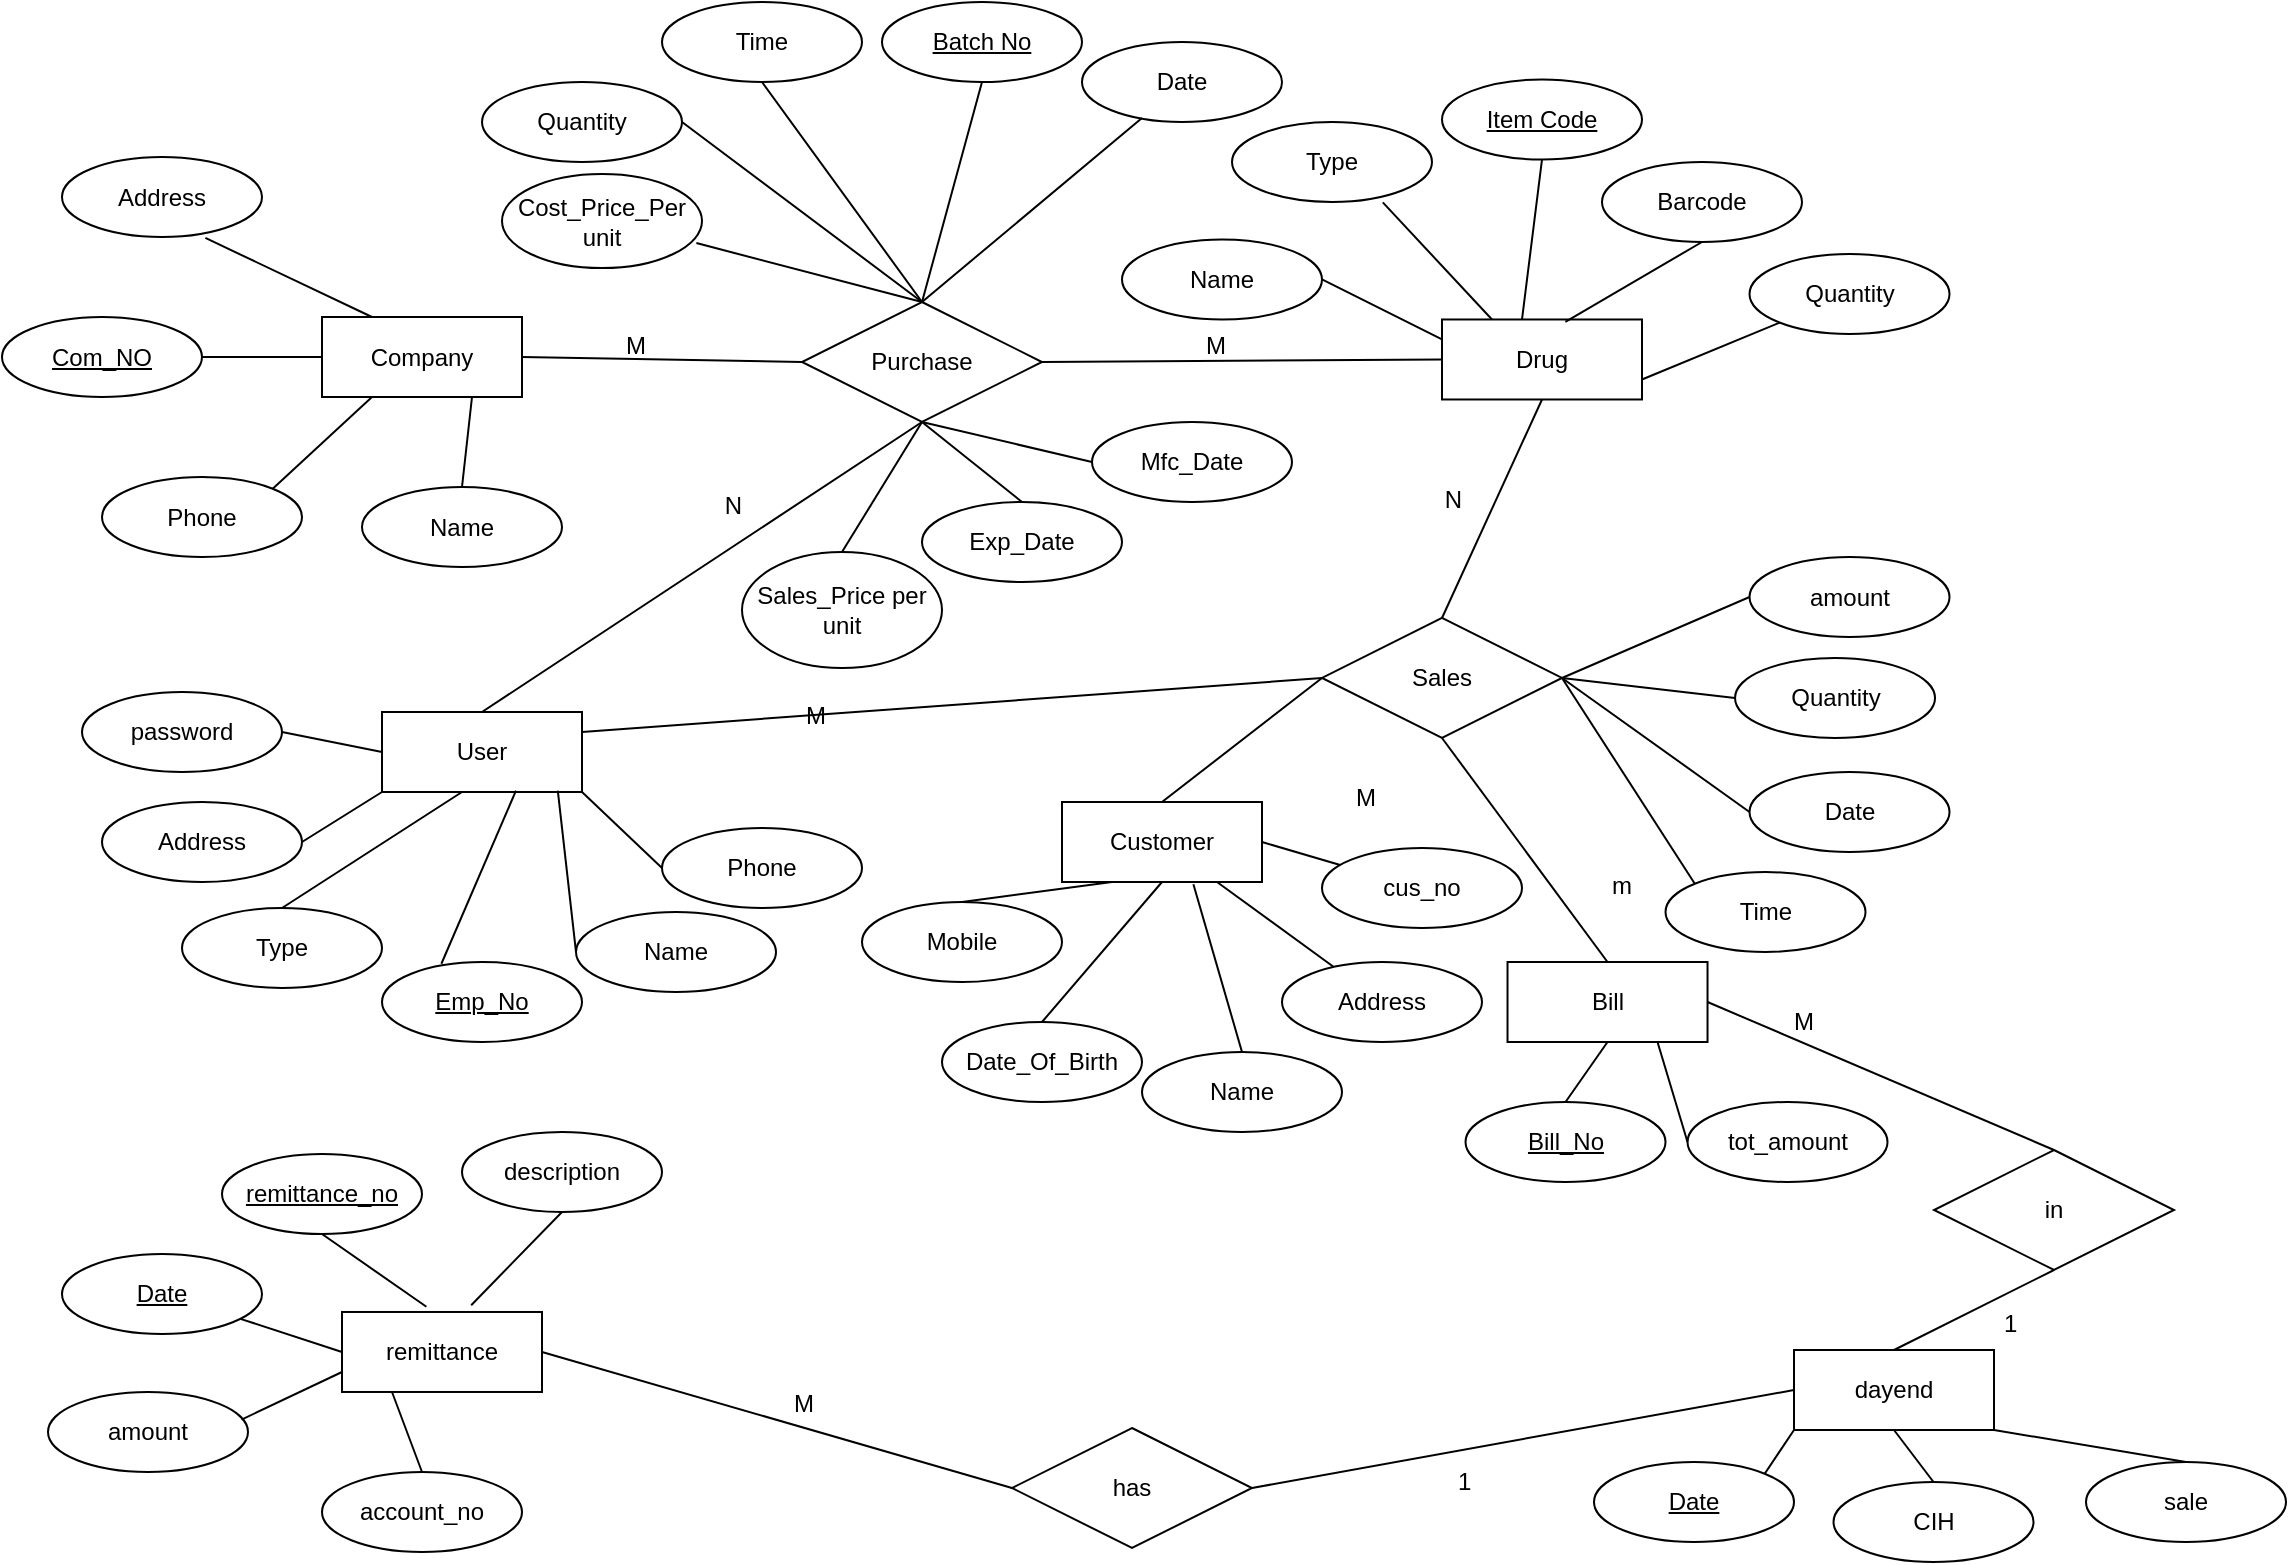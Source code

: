 <mxfile version="17.2.1" type="device"><diagram id="R2lEEEUBdFMjLlhIrx00" name="Page-1"><mxGraphModel dx="1490" dy="688" grid="1" gridSize="10" guides="1" tooltips="1" connect="1" arrows="1" fold="1" page="1" pageScale="1" pageWidth="1169" pageHeight="827" math="0" shadow="0" extFonts="Permanent Marker^https://fonts.googleapis.com/css?family=Permanent+Marker"><root><mxCell id="0"/><mxCell id="1" parent="0"/><mxCell id="lmXtZbd8jgHiGXqNMHW0-3" value="Company" style="whiteSpace=wrap;html=1;align=center;" parent="1" vertex="1"><mxGeometry x="174" y="174.5" width="100" height="40" as="geometry"/></mxCell><mxCell id="lmXtZbd8jgHiGXqNMHW0-4" value="Address" style="ellipse;whiteSpace=wrap;html=1;align=center;" parent="1" vertex="1"><mxGeometry x="44" y="94.5" width="100" height="40" as="geometry"/></mxCell><mxCell id="lmXtZbd8jgHiGXqNMHW0-5" value="Name" style="ellipse;whiteSpace=wrap;html=1;align=center;" parent="1" vertex="1"><mxGeometry x="194" y="259.5" width="100" height="40" as="geometry"/></mxCell><mxCell id="lmXtZbd8jgHiGXqNMHW0-6" value="&lt;u&gt;Com_NO&lt;/u&gt;" style="ellipse;whiteSpace=wrap;html=1;align=center;" parent="1" vertex="1"><mxGeometry x="14" y="174.5" width="100" height="40" as="geometry"/></mxCell><mxCell id="lmXtZbd8jgHiGXqNMHW0-7" value="Phone" style="ellipse;whiteSpace=wrap;html=1;align=center;" parent="1" vertex="1"><mxGeometry x="64" y="254.5" width="100" height="40" as="geometry"/></mxCell><mxCell id="lmXtZbd8jgHiGXqNMHW0-8" value="Purchase" style="shape=rhombus;perimeter=rhombusPerimeter;whiteSpace=wrap;html=1;align=center;" parent="1" vertex="1"><mxGeometry x="414" y="167" width="120" height="60" as="geometry"/></mxCell><mxCell id="lmXtZbd8jgHiGXqNMHW0-9" value="Time" style="ellipse;whiteSpace=wrap;html=1;align=center;" parent="1" vertex="1"><mxGeometry x="344" y="17" width="100" height="40" as="geometry"/></mxCell><mxCell id="lmXtZbd8jgHiGXqNMHW0-10" value="&lt;u&gt;Batch No&lt;/u&gt;" style="ellipse;whiteSpace=wrap;html=1;align=center;" parent="1" vertex="1"><mxGeometry x="454" y="17" width="100" height="40" as="geometry"/></mxCell><mxCell id="lmXtZbd8jgHiGXqNMHW0-11" value="Date" style="ellipse;whiteSpace=wrap;html=1;align=center;" parent="1" vertex="1"><mxGeometry x="554" y="37" width="100" height="40" as="geometry"/></mxCell><mxCell id="lmXtZbd8jgHiGXqNMHW0-12" value="Quantity" style="ellipse;whiteSpace=wrap;html=1;align=center;" parent="1" vertex="1"><mxGeometry x="254" y="57" width="100" height="40" as="geometry"/></mxCell><mxCell id="lmXtZbd8jgHiGXqNMHW0-13" value="" style="endArrow=none;html=1;rounded=0;entryX=0.5;entryY=1;entryDx=0;entryDy=0;exitX=0.5;exitY=0;exitDx=0;exitDy=0;" parent="1" source="lmXtZbd8jgHiGXqNMHW0-8" target="lmXtZbd8jgHiGXqNMHW0-9" edge="1"><mxGeometry width="50" height="50" relative="1" as="geometry"><mxPoint x="414" y="207" as="sourcePoint"/><mxPoint x="464" y="157" as="targetPoint"/></mxGeometry></mxCell><mxCell id="lmXtZbd8jgHiGXqNMHW0-14" value="" style="endArrow=none;html=1;rounded=0;entryX=0.5;entryY=1;entryDx=0;entryDy=0;exitX=0.5;exitY=0;exitDx=0;exitDy=0;" parent="1" source="lmXtZbd8jgHiGXqNMHW0-8" target="lmXtZbd8jgHiGXqNMHW0-10" edge="1"><mxGeometry width="50" height="50" relative="1" as="geometry"><mxPoint x="514" y="144.5" as="sourcePoint"/><mxPoint x="454" y="109.5" as="targetPoint"/></mxGeometry></mxCell><mxCell id="lmXtZbd8jgHiGXqNMHW0-15" value="" style="endArrow=none;html=1;rounded=0;entryX=0.3;entryY=0.95;entryDx=0;entryDy=0;exitX=0.5;exitY=0;exitDx=0;exitDy=0;entryPerimeter=0;" parent="1" source="lmXtZbd8jgHiGXqNMHW0-8" target="lmXtZbd8jgHiGXqNMHW0-11" edge="1"><mxGeometry width="50" height="50" relative="1" as="geometry"><mxPoint x="524" y="227" as="sourcePoint"/><mxPoint x="524" y="147" as="targetPoint"/></mxGeometry></mxCell><mxCell id="lmXtZbd8jgHiGXqNMHW0-17" value="" style="endArrow=none;html=1;rounded=0;entryX=0.5;entryY=0;entryDx=0;entryDy=0;exitX=1;exitY=0.5;exitDx=0;exitDy=0;" parent="1" source="lmXtZbd8jgHiGXqNMHW0-12" target="lmXtZbd8jgHiGXqNMHW0-8" edge="1"><mxGeometry width="50" height="50" relative="1" as="geometry"><mxPoint x="374" y="277" as="sourcePoint"/><mxPoint x="424" y="227" as="targetPoint"/></mxGeometry></mxCell><mxCell id="lmXtZbd8jgHiGXqNMHW0-19" value="" style="endArrow=none;html=1;rounded=0;entryX=0.5;entryY=0;entryDx=0;entryDy=0;exitX=0.75;exitY=1;exitDx=0;exitDy=0;" parent="1" source="lmXtZbd8jgHiGXqNMHW0-3" target="lmXtZbd8jgHiGXqNMHW0-5" edge="1"><mxGeometry width="50" height="50" relative="1" as="geometry"><mxPoint x="204" y="174.5" as="sourcePoint"/><mxPoint x="254" y="124.5" as="targetPoint"/></mxGeometry></mxCell><mxCell id="lmXtZbd8jgHiGXqNMHW0-20" value="" style="endArrow=none;html=1;rounded=0;entryX=0.717;entryY=1.012;entryDx=0;entryDy=0;exitX=0.25;exitY=0;exitDx=0;exitDy=0;entryPerimeter=0;" parent="1" source="lmXtZbd8jgHiGXqNMHW0-3" target="lmXtZbd8jgHiGXqNMHW0-4" edge="1"><mxGeometry width="50" height="50" relative="1" as="geometry"><mxPoint x="259" y="184.5" as="sourcePoint"/><mxPoint x="264" y="144.5" as="targetPoint"/><Array as="points"/></mxGeometry></mxCell><mxCell id="lmXtZbd8jgHiGXqNMHW0-21" value="" style="endArrow=none;html=1;rounded=0;exitX=1;exitY=0.5;exitDx=0;exitDy=0;entryX=0;entryY=0.5;entryDx=0;entryDy=0;" parent="1" source="lmXtZbd8jgHiGXqNMHW0-6" target="lmXtZbd8jgHiGXqNMHW0-3" edge="1"><mxGeometry width="50" height="50" relative="1" as="geometry"><mxPoint x="124" y="244.5" as="sourcePoint"/><mxPoint x="174" y="194.5" as="targetPoint"/></mxGeometry></mxCell><mxCell id="lmXtZbd8jgHiGXqNMHW0-22" value="" style="endArrow=none;html=1;rounded=0;entryX=0.25;entryY=1;entryDx=0;entryDy=0;exitX=1;exitY=0;exitDx=0;exitDy=0;" parent="1" source="lmXtZbd8jgHiGXqNMHW0-7" target="lmXtZbd8jgHiGXqNMHW0-3" edge="1"><mxGeometry width="50" height="50" relative="1" as="geometry"><mxPoint x="134" y="274.5" as="sourcePoint"/><mxPoint x="184" y="224.5" as="targetPoint"/></mxGeometry></mxCell><mxCell id="lmXtZbd8jgHiGXqNMHW0-23" value="Drug" style="whiteSpace=wrap;html=1;align=center;" parent="1" vertex="1"><mxGeometry x="734" y="175.74" width="100" height="40" as="geometry"/></mxCell><mxCell id="lmXtZbd8jgHiGXqNMHW0-24" value="Name" style="ellipse;whiteSpace=wrap;html=1;align=center;" parent="1" vertex="1"><mxGeometry x="574" y="135.74" width="100" height="40" as="geometry"/></mxCell><mxCell id="lmXtZbd8jgHiGXqNMHW0-25" value="Type" style="ellipse;whiteSpace=wrap;html=1;align=center;" parent="1" vertex="1"><mxGeometry x="629" y="77" width="100" height="40" as="geometry"/></mxCell><mxCell id="lmXtZbd8jgHiGXqNMHW0-26" value="&lt;u&gt;Item Code&lt;/u&gt;" style="ellipse;whiteSpace=wrap;html=1;align=center;" parent="1" vertex="1"><mxGeometry x="734" y="55.74" width="100" height="40" as="geometry"/></mxCell><mxCell id="lmXtZbd8jgHiGXqNMHW0-27" value="Barcode" style="ellipse;whiteSpace=wrap;html=1;align=center;" parent="1" vertex="1"><mxGeometry x="814" y="97" width="100" height="40" as="geometry"/></mxCell><mxCell id="lmXtZbd8jgHiGXqNMHW0-28" value="Cost_Price_Per unit" style="ellipse;whiteSpace=wrap;html=1;align=center;" parent="1" vertex="1"><mxGeometry x="264" y="103" width="100" height="47" as="geometry"/></mxCell><mxCell id="lmXtZbd8jgHiGXqNMHW0-29" value="Exp_Date" style="ellipse;whiteSpace=wrap;html=1;align=center;" parent="1" vertex="1"><mxGeometry x="474" y="267" width="100" height="40" as="geometry"/></mxCell><mxCell id="lmXtZbd8jgHiGXqNMHW0-30" value="Quantity" style="ellipse;whiteSpace=wrap;html=1;align=center;" parent="1" vertex="1"><mxGeometry x="887.76" y="143" width="100" height="40" as="geometry"/></mxCell><mxCell id="lmXtZbd8jgHiGXqNMHW0-31" value="Sales_Price per unit" style="ellipse;whiteSpace=wrap;html=1;align=center;" parent="1" vertex="1"><mxGeometry x="384" y="292" width="100" height="58" as="geometry"/></mxCell><mxCell id="lmXtZbd8jgHiGXqNMHW0-32" value="Mfc_Date" style="ellipse;whiteSpace=wrap;html=1;align=center;" parent="1" vertex="1"><mxGeometry x="559" y="227" width="100" height="40" as="geometry"/></mxCell><mxCell id="lmXtZbd8jgHiGXqNMHW0-33" value="" style="endArrow=none;html=1;rounded=0;entryX=0.5;entryY=1;entryDx=0;entryDy=0;exitX=0.4;exitY=0;exitDx=0;exitDy=0;exitPerimeter=0;" parent="1" source="lmXtZbd8jgHiGXqNMHW0-23" target="lmXtZbd8jgHiGXqNMHW0-26" edge="1"><mxGeometry width="50" height="50" relative="1" as="geometry"><mxPoint x="724" y="145.74" as="sourcePoint"/><mxPoint x="774" y="95.74" as="targetPoint"/></mxGeometry></mxCell><mxCell id="lmXtZbd8jgHiGXqNMHW0-34" value="" style="endArrow=none;html=1;rounded=0;entryX=0.754;entryY=1.005;entryDx=0;entryDy=0;exitX=0.25;exitY=0;exitDx=0;exitDy=0;entryPerimeter=0;" parent="1" source="lmXtZbd8jgHiGXqNMHW0-23" target="lmXtZbd8jgHiGXqNMHW0-25" edge="1"><mxGeometry width="50" height="50" relative="1" as="geometry"><mxPoint x="734" y="204.74" as="sourcePoint"/><mxPoint x="690" y="125.74" as="targetPoint"/></mxGeometry></mxCell><mxCell id="lmXtZbd8jgHiGXqNMHW0-35" value="" style="endArrow=none;html=1;rounded=0;entryX=1;entryY=0.5;entryDx=0;entryDy=0;exitX=0;exitY=0.25;exitDx=0;exitDy=0;" parent="1" source="lmXtZbd8jgHiGXqNMHW0-23" target="lmXtZbd8jgHiGXqNMHW0-24" edge="1"><mxGeometry width="50" height="50" relative="1" as="geometry"><mxPoint x="741.3" y="211.9" as="sourcePoint"/><mxPoint x="680" y="165.74" as="targetPoint"/></mxGeometry></mxCell><mxCell id="lmXtZbd8jgHiGXqNMHW0-37" value="" style="endArrow=none;html=1;rounded=0;entryX=0.5;entryY=1;entryDx=0;entryDy=0;exitX=0.617;exitY=0.029;exitDx=0;exitDy=0;exitPerimeter=0;" parent="1" source="lmXtZbd8jgHiGXqNMHW0-23" target="lmXtZbd8jgHiGXqNMHW0-27" edge="1"><mxGeometry width="50" height="50" relative="1" as="geometry"><mxPoint x="836" y="174.74" as="sourcePoint"/><mxPoint x="792" y="95.74" as="targetPoint"/></mxGeometry></mxCell><mxCell id="lmXtZbd8jgHiGXqNMHW0-38" value="" style="endArrow=none;html=1;rounded=0;entryX=0.972;entryY=0.735;entryDx=0;entryDy=0;exitX=0.5;exitY=0;exitDx=0;exitDy=0;entryPerimeter=0;" parent="1" source="lmXtZbd8jgHiGXqNMHW0-8" target="lmXtZbd8jgHiGXqNMHW0-28" edge="1"><mxGeometry width="50" height="50" relative="1" as="geometry"><mxPoint x="805.7" y="186.9" as="sourcePoint"/><mxPoint x="852" y="106.74" as="targetPoint"/></mxGeometry></mxCell><mxCell id="lmXtZbd8jgHiGXqNMHW0-40" value="" style="endArrow=none;html=1;rounded=0;entryX=0.5;entryY=0;entryDx=0;entryDy=0;exitX=0.5;exitY=1;exitDx=0;exitDy=0;" parent="1" source="lmXtZbd8jgHiGXqNMHW0-8" target="lmXtZbd8jgHiGXqNMHW0-31" edge="1"><mxGeometry width="50" height="50" relative="1" as="geometry"><mxPoint x="844" y="211.6" as="sourcePoint"/><mxPoint x="913.645" y="165.742" as="targetPoint"/></mxGeometry></mxCell><mxCell id="lmXtZbd8jgHiGXqNMHW0-41" value="" style="endArrow=none;html=1;rounded=0;entryX=1;entryY=0.75;entryDx=0;entryDy=0;" parent="1" source="lmXtZbd8jgHiGXqNMHW0-30" target="lmXtZbd8jgHiGXqNMHW0-23" edge="1"><mxGeometry width="50" height="50" relative="1" as="geometry"><mxPoint x="824" y="275.74" as="sourcePoint"/><mxPoint x="764" y="245.74" as="targetPoint"/></mxGeometry></mxCell><mxCell id="lmXtZbd8jgHiGXqNMHW0-42" value="" style="endArrow=none;html=1;rounded=0;entryX=0.5;entryY=1;entryDx=0;entryDy=0;exitX=0;exitY=0.5;exitDx=0;exitDy=0;" parent="1" source="lmXtZbd8jgHiGXqNMHW0-32" target="lmXtZbd8jgHiGXqNMHW0-8" edge="1"><mxGeometry width="50" height="50" relative="1" as="geometry"><mxPoint x="824" y="275.74" as="sourcePoint"/><mxPoint x="824" y="225.74" as="targetPoint"/></mxGeometry></mxCell><mxCell id="lmXtZbd8jgHiGXqNMHW0-44" value="" style="endArrow=none;html=1;rounded=0;exitX=0.5;exitY=0;exitDx=0;exitDy=0;entryX=0.5;entryY=1;entryDx=0;entryDy=0;" parent="1" source="lmXtZbd8jgHiGXqNMHW0-29" target="lmXtZbd8jgHiGXqNMHW0-8" edge="1"><mxGeometry width="50" height="50" relative="1" as="geometry"><mxPoint x="794" y="275.74" as="sourcePoint"/><mxPoint x="734" y="225.74" as="targetPoint"/></mxGeometry></mxCell><mxCell id="lmXtZbd8jgHiGXqNMHW0-45" value="Sales" style="shape=rhombus;perimeter=rhombusPerimeter;whiteSpace=wrap;html=1;align=center;" parent="1" vertex="1"><mxGeometry x="674" y="324.99" width="120" height="60" as="geometry"/></mxCell><mxCell id="lmXtZbd8jgHiGXqNMHW0-46" value="Quantity" style="ellipse;whiteSpace=wrap;html=1;align=center;" parent="1" vertex="1"><mxGeometry x="880.52" y="344.99" width="100" height="40" as="geometry"/></mxCell><mxCell id="lmXtZbd8jgHiGXqNMHW0-47" value="" style="endArrow=none;html=1;rounded=0;entryX=0;entryY=0.5;entryDx=0;entryDy=0;exitX=1;exitY=0.5;exitDx=0;exitDy=0;" parent="1" source="lmXtZbd8jgHiGXqNMHW0-45" target="lmXtZbd8jgHiGXqNMHW0-46" edge="1"><mxGeometry width="50" height="50" relative="1" as="geometry"><mxPoint x="716.76" y="449.99" as="sourcePoint"/><mxPoint x="766.76" y="399.99" as="targetPoint"/></mxGeometry></mxCell><mxCell id="lmXtZbd8jgHiGXqNMHW0-50" value="&lt;u&gt;Bill_No&lt;/u&gt;" style="ellipse;whiteSpace=wrap;html=1;align=center;" parent="1" vertex="1"><mxGeometry x="745.76" y="567" width="100" height="40" as="geometry"/></mxCell><mxCell id="lmXtZbd8jgHiGXqNMHW0-51" value="tot_amount" style="ellipse;whiteSpace=wrap;html=1;align=center;" parent="1" vertex="1"><mxGeometry x="856.76" y="567" width="100" height="40" as="geometry"/></mxCell><mxCell id="lmXtZbd8jgHiGXqNMHW0-52" value="Time" style="ellipse;whiteSpace=wrap;html=1;align=center;" parent="1" vertex="1"><mxGeometry x="845.76" y="452" width="100" height="40" as="geometry"/></mxCell><mxCell id="lmXtZbd8jgHiGXqNMHW0-53" value="" style="endArrow=none;html=1;rounded=0;entryX=0.5;entryY=0;entryDx=0;entryDy=0;exitX=0.5;exitY=1;exitDx=0;exitDy=0;" parent="1" source="OmnGmeT0H6T3P1tnoGOz-3" target="lmXtZbd8jgHiGXqNMHW0-50" edge="1"><mxGeometry width="50" height="50" relative="1" as="geometry"><mxPoint x="816.76" y="359.99" as="sourcePoint"/><mxPoint x="816.76" y="330.99" as="targetPoint"/></mxGeometry></mxCell><mxCell id="lmXtZbd8jgHiGXqNMHW0-54" value="" style="endArrow=none;html=1;rounded=0;entryX=0;entryY=0.5;entryDx=0;entryDy=0;exitX=0.75;exitY=1;exitDx=0;exitDy=0;" parent="1" source="OmnGmeT0H6T3P1tnoGOz-3" target="lmXtZbd8jgHiGXqNMHW0-51" edge="1"><mxGeometry width="50" height="50" relative="1" as="geometry"><mxPoint x="846.76" y="374.99" as="sourcePoint"/><mxPoint x="891.405" y="354.132" as="targetPoint"/></mxGeometry></mxCell><mxCell id="lmXtZbd8jgHiGXqNMHW0-55" value="" style="endArrow=none;html=1;rounded=0;entryX=0;entryY=0;entryDx=0;entryDy=0;exitX=1;exitY=0.5;exitDx=0;exitDy=0;" parent="1" source="lmXtZbd8jgHiGXqNMHW0-45" target="lmXtZbd8jgHiGXqNMHW0-52" edge="1"><mxGeometry width="50" height="50" relative="1" as="geometry"><mxPoint x="876.76" y="389.99" as="sourcePoint"/><mxPoint x="906.76" y="389.99" as="targetPoint"/></mxGeometry></mxCell><mxCell id="lmXtZbd8jgHiGXqNMHW0-56" value="Customer" style="whiteSpace=wrap;html=1;align=center;" parent="1" vertex="1"><mxGeometry x="544.0" y="417" width="100" height="40" as="geometry"/></mxCell><mxCell id="lmXtZbd8jgHiGXqNMHW0-57" value="Address" style="ellipse;whiteSpace=wrap;html=1;align=center;" parent="1" vertex="1"><mxGeometry x="654.0" y="497" width="100" height="40" as="geometry"/></mxCell><mxCell id="lmXtZbd8jgHiGXqNMHW0-58" value="Name" style="ellipse;whiteSpace=wrap;html=1;align=center;" parent="1" vertex="1"><mxGeometry x="584.0" y="542" width="100" height="40" as="geometry"/></mxCell><mxCell id="lmXtZbd8jgHiGXqNMHW0-59" value="Date_Of_Birth" style="ellipse;whiteSpace=wrap;html=1;align=center;" parent="1" vertex="1"><mxGeometry x="484.0" y="527" width="100" height="40" as="geometry"/></mxCell><mxCell id="lmXtZbd8jgHiGXqNMHW0-60" value="Mobile" style="ellipse;whiteSpace=wrap;html=1;align=center;" parent="1" vertex="1"><mxGeometry x="444.0" y="467" width="100" height="40" as="geometry"/></mxCell><mxCell id="lmXtZbd8jgHiGXqNMHW0-61" value="" style="endArrow=none;html=1;rounded=0;" parent="1" source="lmXtZbd8jgHiGXqNMHW0-56" target="lmXtZbd8jgHiGXqNMHW0-57" edge="1"><mxGeometry width="50" height="50" relative="1" as="geometry"><mxPoint x="569.0" y="371.14" as="sourcePoint"/><mxPoint x="643.645" y="401.998" as="targetPoint"/></mxGeometry></mxCell><mxCell id="lmXtZbd8jgHiGXqNMHW0-62" value="" style="endArrow=none;html=1;rounded=0;exitX=0.657;exitY=1.028;exitDx=0;exitDy=0;entryX=0.5;entryY=0;entryDx=0;entryDy=0;exitPerimeter=0;" parent="1" source="lmXtZbd8jgHiGXqNMHW0-56" target="lmXtZbd8jgHiGXqNMHW0-58" edge="1"><mxGeometry width="50" height="50" relative="1" as="geometry"><mxPoint x="639.0" y="417.0" as="sourcePoint"/><mxPoint x="681.46" y="397.185" as="targetPoint"/></mxGeometry></mxCell><mxCell id="lmXtZbd8jgHiGXqNMHW0-63" value="" style="endArrow=none;html=1;rounded=0;exitX=0.5;exitY=1;exitDx=0;exitDy=0;entryX=0.5;entryY=0;entryDx=0;entryDy=0;" parent="1" source="lmXtZbd8jgHiGXqNMHW0-56" target="lmXtZbd8jgHiGXqNMHW0-59" edge="1"><mxGeometry width="50" height="50" relative="1" as="geometry"><mxPoint x="639.0" y="427.0" as="sourcePoint"/><mxPoint x="708.645" y="417.858" as="targetPoint"/></mxGeometry></mxCell><mxCell id="lmXtZbd8jgHiGXqNMHW0-64" value="" style="endArrow=none;html=1;rounded=0;exitX=0.25;exitY=1;exitDx=0;exitDy=0;entryX=0.5;entryY=0;entryDx=0;entryDy=0;" parent="1" source="lmXtZbd8jgHiGXqNMHW0-56" target="lmXtZbd8jgHiGXqNMHW0-60" edge="1"><mxGeometry width="50" height="50" relative="1" as="geometry"><mxPoint x="639.0" y="447.0" as="sourcePoint"/><mxPoint x="708.645" y="468.858" as="targetPoint"/></mxGeometry></mxCell><mxCell id="lmXtZbd8jgHiGXqNMHW0-84" value="User" style="whiteSpace=wrap;html=1;align=center;" parent="1" vertex="1"><mxGeometry x="204" y="372" width="100" height="40" as="geometry"/></mxCell><mxCell id="lmXtZbd8jgHiGXqNMHW0-85" value="Address" style="ellipse;whiteSpace=wrap;html=1;align=center;" parent="1" vertex="1"><mxGeometry x="64" y="417" width="100" height="40" as="geometry"/></mxCell><mxCell id="lmXtZbd8jgHiGXqNMHW0-87" value="Type" style="ellipse;whiteSpace=wrap;html=1;align=center;" parent="1" vertex="1"><mxGeometry x="104" y="469.99" width="100" height="40" as="geometry"/></mxCell><mxCell id="lmXtZbd8jgHiGXqNMHW0-88" value="&lt;u&gt;Emp_No&lt;/u&gt;" style="ellipse;whiteSpace=wrap;html=1;align=center;" parent="1" vertex="1"><mxGeometry x="204" y="497" width="100" height="40" as="geometry"/></mxCell><mxCell id="lmXtZbd8jgHiGXqNMHW0-89" value="Name" style="ellipse;whiteSpace=wrap;html=1;align=center;" parent="1" vertex="1"><mxGeometry x="301" y="471.99" width="100" height="40" as="geometry"/></mxCell><mxCell id="lmXtZbd8jgHiGXqNMHW0-92" value="Phone" style="ellipse;whiteSpace=wrap;html=1;align=center;" parent="1" vertex="1"><mxGeometry x="344" y="429.99" width="100" height="40" as="geometry"/></mxCell><mxCell id="lmXtZbd8jgHiGXqNMHW0-94" value="" style="endArrow=none;html=1;rounded=0;entryX=0.5;entryY=0;entryDx=0;entryDy=0;" parent="1" target="lmXtZbd8jgHiGXqNMHW0-87" edge="1"><mxGeometry width="50" height="50" relative="1" as="geometry"><mxPoint x="244" y="412" as="sourcePoint"/><mxPoint x="204" y="512" as="targetPoint"/></mxGeometry></mxCell><mxCell id="lmXtZbd8jgHiGXqNMHW0-96" value="" style="endArrow=none;html=1;rounded=0;entryX=1;entryY=0.5;entryDx=0;entryDy=0;exitX=0;exitY=1;exitDx=0;exitDy=0;" parent="1" source="lmXtZbd8jgHiGXqNMHW0-84" target="lmXtZbd8jgHiGXqNMHW0-85" edge="1"><mxGeometry width="50" height="50" relative="1" as="geometry"><mxPoint x="181.3" y="407.16" as="sourcePoint"/><mxPoint x="120" y="361.0" as="targetPoint"/></mxGeometry></mxCell><mxCell id="lmXtZbd8jgHiGXqNMHW0-97" value="" style="endArrow=none;html=1;rounded=0;entryX=0.297;entryY=0.022;entryDx=0;entryDy=0;exitX=0.67;exitY=0.982;exitDx=0;exitDy=0;exitPerimeter=0;entryPerimeter=0;" parent="1" source="lmXtZbd8jgHiGXqNMHW0-84" target="lmXtZbd8jgHiGXqNMHW0-88" edge="1"><mxGeometry width="50" height="50" relative="1" as="geometry"><mxPoint x="276" y="370" as="sourcePoint"/><mxPoint x="232" y="291" as="targetPoint"/></mxGeometry></mxCell><mxCell id="lmXtZbd8jgHiGXqNMHW0-98" value="" style="endArrow=none;html=1;rounded=0;entryX=0;entryY=0.5;entryDx=0;entryDy=0;exitX=0.879;exitY=0.982;exitDx=0;exitDy=0;exitPerimeter=0;" parent="1" source="lmXtZbd8jgHiGXqNMHW0-84" target="lmXtZbd8jgHiGXqNMHW0-89" edge="1"><mxGeometry width="50" height="50" relative="1" as="geometry"><mxPoint x="245.7" y="382.16" as="sourcePoint"/><mxPoint x="292" y="302" as="targetPoint"/></mxGeometry></mxCell><mxCell id="lmXtZbd8jgHiGXqNMHW0-99" value="" style="endArrow=none;html=1;rounded=0;entryX=0;entryY=0.5;entryDx=0;entryDy=0;exitX=1;exitY=1;exitDx=0;exitDy=0;" parent="1" source="lmXtZbd8jgHiGXqNMHW0-84" target="lmXtZbd8jgHiGXqNMHW0-92" edge="1"><mxGeometry width="50" height="50" relative="1" as="geometry"><mxPoint x="284" y="406.86" as="sourcePoint"/><mxPoint x="353.645" y="361.002" as="targetPoint"/></mxGeometry></mxCell><mxCell id="lmXtZbd8jgHiGXqNMHW0-103" value="Date" style="ellipse;whiteSpace=wrap;html=1;align=center;" parent="1" vertex="1"><mxGeometry x="887.76" y="402" width="100" height="40" as="geometry"/></mxCell><mxCell id="lmXtZbd8jgHiGXqNMHW0-104" value="" style="endArrow=none;html=1;rounded=0;entryX=0;entryY=0.5;entryDx=0;entryDy=0;exitX=1;exitY=0.5;exitDx=0;exitDy=0;" parent="1" source="lmXtZbd8jgHiGXqNMHW0-45" target="lmXtZbd8jgHiGXqNMHW0-103" edge="1"><mxGeometry width="50" height="50" relative="1" as="geometry"><mxPoint x="866.76" y="379.99" as="sourcePoint"/><mxPoint x="926.76" y="379.99" as="targetPoint"/></mxGeometry></mxCell><mxCell id="lmXtZbd8jgHiGXqNMHW0-105" value="" style="endArrow=none;html=1;rounded=0;entryX=0;entryY=0.5;entryDx=0;entryDy=0;exitX=1;exitY=0.5;exitDx=0;exitDy=0;" parent="1" source="lmXtZbd8jgHiGXqNMHW0-3" target="lmXtZbd8jgHiGXqNMHW0-8" edge="1"><mxGeometry relative="1" as="geometry"><mxPoint x="464" y="494.5" as="sourcePoint"/><mxPoint x="464" y="237" as="targetPoint"/></mxGeometry></mxCell><mxCell id="lmXtZbd8jgHiGXqNMHW0-106" value="M" style="resizable=0;html=1;align=left;verticalAlign=bottom;" parent="lmXtZbd8jgHiGXqNMHW0-105" connectable="0" vertex="1"><mxGeometry x="-1" relative="1" as="geometry"><mxPoint x="50" y="2.5" as="offset"/></mxGeometry></mxCell><mxCell id="lmXtZbd8jgHiGXqNMHW0-108" value="" style="endArrow=none;html=1;rounded=0;entryX=0;entryY=0.5;entryDx=0;entryDy=0;exitX=1;exitY=0.5;exitDx=0;exitDy=0;" parent="1" source="lmXtZbd8jgHiGXqNMHW0-8" target="lmXtZbd8jgHiGXqNMHW0-23" edge="1"><mxGeometry relative="1" as="geometry"><mxPoint x="484" y="494.5" as="sourcePoint"/><mxPoint x="484" y="237" as="targetPoint"/></mxGeometry></mxCell><mxCell id="lmXtZbd8jgHiGXqNMHW0-109" value="M" style="resizable=0;html=1;align=left;verticalAlign=bottom;" parent="lmXtZbd8jgHiGXqNMHW0-108" connectable="0" vertex="1"><mxGeometry x="-1" relative="1" as="geometry"><mxPoint x="80" as="offset"/></mxGeometry></mxCell><mxCell id="lmXtZbd8jgHiGXqNMHW0-111" value="" style="endArrow=none;html=1;rounded=0;entryX=0.5;entryY=0;entryDx=0;entryDy=0;exitX=0.5;exitY=1;exitDx=0;exitDy=0;" parent="1" source="lmXtZbd8jgHiGXqNMHW0-23" target="lmXtZbd8jgHiGXqNMHW0-45" edge="1"><mxGeometry relative="1" as="geometry"><mxPoint x="844" y="307" as="sourcePoint"/><mxPoint x="1144" y="196.29" as="targetPoint"/></mxGeometry></mxCell><mxCell id="lmXtZbd8jgHiGXqNMHW0-113" value="N" style="resizable=0;html=1;align=right;verticalAlign=bottom;" parent="lmXtZbd8jgHiGXqNMHW0-111" connectable="0" vertex="1"><mxGeometry x="1" relative="1" as="geometry"><mxPoint x="10" y="-50" as="offset"/></mxGeometry></mxCell><mxCell id="lmXtZbd8jgHiGXqNMHW0-114" value="" style="endArrow=none;html=1;rounded=0;entryX=0;entryY=0.5;entryDx=0;entryDy=0;exitX=0.5;exitY=0;exitDx=0;exitDy=0;" parent="1" source="lmXtZbd8jgHiGXqNMHW0-56" target="lmXtZbd8jgHiGXqNMHW0-45" edge="1"><mxGeometry relative="1" as="geometry"><mxPoint x="894" y="207" as="sourcePoint"/><mxPoint x="1156.6" y="212.28" as="targetPoint"/></mxGeometry></mxCell><mxCell id="lmXtZbd8jgHiGXqNMHW0-115" value="M" style="resizable=0;html=1;align=left;verticalAlign=bottom;" parent="lmXtZbd8jgHiGXqNMHW0-114" connectable="0" vertex="1"><mxGeometry x="-1" relative="1" as="geometry"><mxPoint x="95" y="6" as="offset"/></mxGeometry></mxCell><mxCell id="lmXtZbd8jgHiGXqNMHW0-117" value="" style="endArrow=none;html=1;rounded=0;entryX=0;entryY=0.5;entryDx=0;entryDy=0;exitX=1;exitY=0.25;exitDx=0;exitDy=0;" parent="1" source="lmXtZbd8jgHiGXqNMHW0-84" target="lmXtZbd8jgHiGXqNMHW0-45" edge="1"><mxGeometry relative="1" as="geometry"><mxPoint x="854" y="457" as="sourcePoint"/><mxPoint x="1116.6" y="462.28" as="targetPoint"/></mxGeometry></mxCell><mxCell id="lmXtZbd8jgHiGXqNMHW0-118" value="M" style="resizable=0;html=1;align=left;verticalAlign=bottom;" parent="lmXtZbd8jgHiGXqNMHW0-117" connectable="0" vertex="1"><mxGeometry x="-1" relative="1" as="geometry"><mxPoint x="110" as="offset"/></mxGeometry></mxCell><mxCell id="lmXtZbd8jgHiGXqNMHW0-120" value="" style="endArrow=none;html=1;rounded=0;entryX=0.5;entryY=0;entryDx=0;entryDy=0;exitX=0.5;exitY=1;exitDx=0;exitDy=0;" parent="1" source="lmXtZbd8jgHiGXqNMHW0-8" target="lmXtZbd8jgHiGXqNMHW0-84" edge="1"><mxGeometry relative="1" as="geometry"><mxPoint x="464" y="479.5" as="sourcePoint"/><mxPoint x="714" y="479.5" as="targetPoint"/></mxGeometry></mxCell><mxCell id="lmXtZbd8jgHiGXqNMHW0-122" value="N" style="resizable=0;html=1;align=right;verticalAlign=bottom;" parent="lmXtZbd8jgHiGXqNMHW0-120" connectable="0" vertex="1"><mxGeometry x="1" relative="1" as="geometry"><mxPoint x="130.31" y="-94.24" as="offset"/></mxGeometry></mxCell><mxCell id="OmnGmeT0H6T3P1tnoGOz-1" value="cus_no" style="ellipse;whiteSpace=wrap;html=1;align=center;" parent="1" vertex="1"><mxGeometry x="674.0" y="439.99" width="100" height="40" as="geometry"/></mxCell><mxCell id="OmnGmeT0H6T3P1tnoGOz-2" value="" style="endArrow=none;html=1;rounded=0;exitX=1;exitY=0.5;exitDx=0;exitDy=0;" parent="1" source="lmXtZbd8jgHiGXqNMHW0-56" target="OmnGmeT0H6T3P1tnoGOz-1" edge="1"><mxGeometry width="50" height="50" relative="1" as="geometry"><mxPoint x="653.999" y="397" as="sourcePoint"/><mxPoint x="690.885" y="351.998" as="targetPoint"/></mxGeometry></mxCell><mxCell id="OmnGmeT0H6T3P1tnoGOz-3" value="Bill" style="whiteSpace=wrap;html=1;align=center;" parent="1" vertex="1"><mxGeometry x="766.76" y="497" width="100" height="40" as="geometry"/></mxCell><mxCell id="OmnGmeT0H6T3P1tnoGOz-4" value="" style="endArrow=none;html=1;rounded=0;exitX=0.5;exitY=0;exitDx=0;exitDy=0;entryX=0.5;entryY=1;entryDx=0;entryDy=0;" parent="1" source="OmnGmeT0H6T3P1tnoGOz-3" target="lmXtZbd8jgHiGXqNMHW0-45" edge="1"><mxGeometry relative="1" as="geometry"><mxPoint x="607.76" y="433.99" as="sourcePoint"/><mxPoint x="806.76" y="465.99" as="targetPoint"/></mxGeometry></mxCell><mxCell id="OmnGmeT0H6T3P1tnoGOz-5" value="m" style="resizable=0;html=1;align=left;verticalAlign=bottom;" parent="OmnGmeT0H6T3P1tnoGOz-4" connectable="0" vertex="1"><mxGeometry x="-1" relative="1" as="geometry"><mxPoint y="-30" as="offset"/></mxGeometry></mxCell><mxCell id="OmnGmeT0H6T3P1tnoGOz-7" value="amount" style="ellipse;whiteSpace=wrap;html=1;align=center;" parent="1" vertex="1"><mxGeometry x="887.76" y="294.5" width="100" height="40" as="geometry"/></mxCell><mxCell id="OmnGmeT0H6T3P1tnoGOz-8" value="" style="endArrow=none;html=1;rounded=0;entryX=0;entryY=0.5;entryDx=0;entryDy=0;exitX=1;exitY=0.5;exitDx=0;exitDy=0;" parent="1" source="lmXtZbd8jgHiGXqNMHW0-45" target="OmnGmeT0H6T3P1tnoGOz-7" edge="1"><mxGeometry width="50" height="50" relative="1" as="geometry"><mxPoint x="866.76" y="333.99" as="sourcePoint"/><mxPoint x="766.76" y="353.99" as="targetPoint"/></mxGeometry></mxCell><mxCell id="OmnGmeT0H6T3P1tnoGOz-9" value="password" style="ellipse;whiteSpace=wrap;html=1;align=center;" parent="1" vertex="1"><mxGeometry x="54" y="362" width="100" height="40" as="geometry"/></mxCell><mxCell id="OmnGmeT0H6T3P1tnoGOz-10" value="" style="endArrow=none;html=1;rounded=0;entryX=1;entryY=0.5;entryDx=0;entryDy=0;exitX=0;exitY=0.5;exitDx=0;exitDy=0;" parent="1" source="lmXtZbd8jgHiGXqNMHW0-84" target="OmnGmeT0H6T3P1tnoGOz-9" edge="1"><mxGeometry width="50" height="50" relative="1" as="geometry"><mxPoint x="194" y="388" as="sourcePoint"/><mxPoint x="110" y="306.0" as="targetPoint"/></mxGeometry></mxCell><mxCell id="-nNI8Fixmc-ZHUOxKc2J-3" value="in" style="shape=rhombus;perimeter=rhombusPerimeter;whiteSpace=wrap;html=1;align=center;" parent="1" vertex="1"><mxGeometry x="980" y="591" width="120" height="60" as="geometry"/></mxCell><mxCell id="-nNI8Fixmc-ZHUOxKc2J-5" value="" style="endArrow=none;html=1;entryX=0.5;entryY=0;entryDx=0;entryDy=0;exitX=1;exitY=0.5;exitDx=0;exitDy=0;" parent="1" source="OmnGmeT0H6T3P1tnoGOz-3" target="-nNI8Fixmc-ZHUOxKc2J-3" edge="1"><mxGeometry width="50" height="50" relative="1" as="geometry"><mxPoint x="804" y="333" as="sourcePoint"/><mxPoint x="584" y="393" as="targetPoint"/></mxGeometry></mxCell><mxCell id="-nNI8Fixmc-ZHUOxKc2J-6" value="dayend" style="whiteSpace=wrap;html=1;align=center;" parent="1" vertex="1"><mxGeometry x="910.0" y="691" width="100" height="40" as="geometry"/></mxCell><mxCell id="-nNI8Fixmc-ZHUOxKc2J-7" value="" style="endArrow=none;html=1;entryX=0.5;entryY=1;entryDx=0;entryDy=0;exitX=0.5;exitY=0;exitDx=0;exitDy=0;" parent="1" source="-nNI8Fixmc-ZHUOxKc2J-6" target="-nNI8Fixmc-ZHUOxKc2J-3" edge="1"><mxGeometry width="50" height="50" relative="1" as="geometry"><mxPoint x="876.76" y="527" as="sourcePoint"/><mxPoint x="968" y="527" as="targetPoint"/></mxGeometry></mxCell><mxCell id="-nNI8Fixmc-ZHUOxKc2J-8" value="&lt;u&gt;Date&lt;/u&gt;" style="ellipse;whiteSpace=wrap;html=1;align=center;" parent="1" vertex="1"><mxGeometry x="810" y="747" width="100" height="40" as="geometry"/></mxCell><mxCell id="-nNI8Fixmc-ZHUOxKc2J-9" value="" style="endArrow=none;html=1;rounded=0;entryX=0;entryY=1;entryDx=0;entryDy=0;exitX=1;exitY=0;exitDx=0;exitDy=0;" parent="1" source="-nNI8Fixmc-ZHUOxKc2J-8" target="-nNI8Fixmc-ZHUOxKc2J-6" edge="1"><mxGeometry width="50" height="50" relative="1" as="geometry"><mxPoint x="793.76" y="631" as="sourcePoint"/><mxPoint x="808.76" y="681" as="targetPoint"/></mxGeometry></mxCell><mxCell id="-nNI8Fixmc-ZHUOxKc2J-11" value="CIH" style="ellipse;whiteSpace=wrap;html=1;align=center;" parent="1" vertex="1"><mxGeometry x="929.76" y="757" width="100" height="40" as="geometry"/></mxCell><mxCell id="-nNI8Fixmc-ZHUOxKc2J-13" value="&lt;u&gt;remittance_no&lt;/u&gt;" style="ellipse;whiteSpace=wrap;html=1;align=center;" parent="1" vertex="1"><mxGeometry x="124" y="593" width="100" height="40" as="geometry"/></mxCell><mxCell id="-nNI8Fixmc-ZHUOxKc2J-14" value="" style="endArrow=none;html=1;rounded=0;entryX=0;entryY=0.5;entryDx=0;entryDy=0;exitX=1;exitY=0.5;exitDx=0;exitDy=0;" parent="1" source="-nNI8Fixmc-ZHUOxKc2J-23" target="-nNI8Fixmc-ZHUOxKc2J-6" edge="1"><mxGeometry width="50" height="50" relative="1" as="geometry"><mxPoint x="926.76" y="711" as="sourcePoint"/><mxPoint x="978" y="705" as="targetPoint"/></mxGeometry></mxCell><mxCell id="-nNI8Fixmc-ZHUOxKc2J-15" value="sale" style="ellipse;whiteSpace=wrap;html=1;align=center;" parent="1" vertex="1"><mxGeometry x="1056" y="747" width="100" height="40" as="geometry"/></mxCell><mxCell id="-nNI8Fixmc-ZHUOxKc2J-17" value="" style="endArrow=none;html=1;rounded=0;entryX=0.5;entryY=1;entryDx=0;entryDy=0;exitX=0.5;exitY=0;exitDx=0;exitDy=0;" parent="1" source="-nNI8Fixmc-ZHUOxKc2J-11" target="-nNI8Fixmc-ZHUOxKc2J-6" edge="1"><mxGeometry width="50" height="50" relative="1" as="geometry"><mxPoint x="1095" y="707" as="sourcePoint"/><mxPoint x="1020" y="721" as="targetPoint"/></mxGeometry></mxCell><mxCell id="-nNI8Fixmc-ZHUOxKc2J-18" value="" style="endArrow=none;html=1;rounded=0;entryX=1;entryY=1;entryDx=0;entryDy=0;exitX=0.5;exitY=0;exitDx=0;exitDy=0;" parent="1" source="-nNI8Fixmc-ZHUOxKc2J-15" target="-nNI8Fixmc-ZHUOxKc2J-6" edge="1"><mxGeometry width="50" height="50" relative="1" as="geometry"><mxPoint x="1105" y="717" as="sourcePoint"/><mxPoint x="1030" y="731" as="targetPoint"/></mxGeometry></mxCell><mxCell id="-nNI8Fixmc-ZHUOxKc2J-20" value="M" style="resizable=0;html=1;align=left;verticalAlign=bottom;" parent="1" connectable="0" vertex="1"><mxGeometry x="684" y="442" as="geometry"><mxPoint x="224" y="93" as="offset"/></mxGeometry></mxCell><mxCell id="-nNI8Fixmc-ZHUOxKc2J-21" value="1" style="resizable=0;html=1;align=left;verticalAlign=bottom;" parent="1" connectable="0" vertex="1"><mxGeometry x="816.76" y="582" as="geometry"><mxPoint x="196" y="104" as="offset"/></mxGeometry></mxCell><mxCell id="-nNI8Fixmc-ZHUOxKc2J-22" value="remittance" style="whiteSpace=wrap;html=1;align=center;" parent="1" vertex="1"><mxGeometry x="184" y="671.99" width="100" height="40" as="geometry"/></mxCell><mxCell id="-nNI8Fixmc-ZHUOxKc2J-23" value="has" style="shape=rhombus;perimeter=rhombusPerimeter;whiteSpace=wrap;html=1;align=center;" parent="1" vertex="1"><mxGeometry x="519" y="730" width="120" height="60" as="geometry"/></mxCell><mxCell id="-nNI8Fixmc-ZHUOxKc2J-24" value="" style="endArrow=none;html=1;rounded=0;entryX=0;entryY=0.5;entryDx=0;entryDy=0;exitX=1;exitY=0.5;exitDx=0;exitDy=0;" parent="1" source="-nNI8Fixmc-ZHUOxKc2J-22" target="-nNI8Fixmc-ZHUOxKc2J-23" edge="1"><mxGeometry width="50" height="50" relative="1" as="geometry"><mxPoint x="270" y="695" as="sourcePoint"/><mxPoint x="164" y="755" as="targetPoint"/></mxGeometry></mxCell><mxCell id="-nNI8Fixmc-ZHUOxKc2J-25" value="&lt;u&gt;Date&lt;/u&gt;" style="ellipse;whiteSpace=wrap;html=1;align=center;" parent="1" vertex="1"><mxGeometry x="44" y="643" width="100" height="40" as="geometry"/></mxCell><mxCell id="-nNI8Fixmc-ZHUOxKc2J-26" value="" style="endArrow=none;html=1;rounded=0;exitX=0;exitY=0.5;exitDx=0;exitDy=0;" parent="1" source="-nNI8Fixmc-ZHUOxKc2J-22" target="-nNI8Fixmc-ZHUOxKc2J-25" edge="1"><mxGeometry width="50" height="50" relative="1" as="geometry"><mxPoint x="154" y="697" as="sourcePoint"/><mxPoint x="44" y="732.01" as="targetPoint"/></mxGeometry></mxCell><mxCell id="-nNI8Fixmc-ZHUOxKc2J-27" value="" style="endArrow=none;html=1;rounded=0;exitX=0.422;exitY=-0.065;exitDx=0;exitDy=0;exitPerimeter=0;entryX=0.5;entryY=1;entryDx=0;entryDy=0;" parent="1" source="-nNI8Fixmc-ZHUOxKc2J-22" target="-nNI8Fixmc-ZHUOxKc2J-13" edge="1"><mxGeometry width="50" height="50" relative="1" as="geometry"><mxPoint x="224" y="659.71" as="sourcePoint"/><mxPoint x="173.468" y="642.999" as="targetPoint"/></mxGeometry></mxCell><mxCell id="-nNI8Fixmc-ZHUOxKc2J-28" value="description" style="ellipse;whiteSpace=wrap;html=1;align=center;" parent="1" vertex="1"><mxGeometry x="244" y="582" width="100" height="40" as="geometry"/></mxCell><mxCell id="-nNI8Fixmc-ZHUOxKc2J-29" value="account_no" style="ellipse;whiteSpace=wrap;html=1;align=center;" parent="1" vertex="1"><mxGeometry x="174" y="751.99" width="100" height="40" as="geometry"/></mxCell><mxCell id="-nNI8Fixmc-ZHUOxKc2J-30" value="amount" style="ellipse;whiteSpace=wrap;html=1;align=center;" parent="1" vertex="1"><mxGeometry x="37" y="711.99" width="100" height="40" as="geometry"/></mxCell><mxCell id="-nNI8Fixmc-ZHUOxKc2J-31" value="" style="endArrow=none;html=1;rounded=0;exitX=0.5;exitY=1;exitDx=0;exitDy=0;entryX=0.646;entryY=-0.085;entryDx=0;entryDy=0;entryPerimeter=0;" parent="1" source="-nNI8Fixmc-ZHUOxKc2J-28" target="-nNI8Fixmc-ZHUOxKc2J-22" edge="1"><mxGeometry width="50" height="50" relative="1" as="geometry"><mxPoint x="236.2" y="679.39" as="sourcePoint"/><mxPoint x="184" y="643" as="targetPoint"/></mxGeometry></mxCell><mxCell id="-nNI8Fixmc-ZHUOxKc2J-32" value="" style="endArrow=none;html=1;rounded=0;exitX=0.25;exitY=1;exitDx=0;exitDy=0;entryX=0.5;entryY=0;entryDx=0;entryDy=0;" parent="1" source="-nNI8Fixmc-ZHUOxKc2J-22" target="-nNI8Fixmc-ZHUOxKc2J-29" edge="1"><mxGeometry width="50" height="50" relative="1" as="geometry"><mxPoint x="246.2" y="689.39" as="sourcePoint"/><mxPoint x="194" y="653" as="targetPoint"/></mxGeometry></mxCell><mxCell id="-nNI8Fixmc-ZHUOxKc2J-33" value="" style="endArrow=none;html=1;rounded=0;exitX=0.968;exitY=0.345;exitDx=0;exitDy=0;entryX=0;entryY=0.75;entryDx=0;entryDy=0;exitPerimeter=0;" parent="1" source="-nNI8Fixmc-ZHUOxKc2J-30" target="-nNI8Fixmc-ZHUOxKc2J-22" edge="1"><mxGeometry width="50" height="50" relative="1" as="geometry"><mxPoint x="256.2" y="699.39" as="sourcePoint"/><mxPoint x="204" y="663" as="targetPoint"/></mxGeometry></mxCell><mxCell id="-nNI8Fixmc-ZHUOxKc2J-34" value="1" style="resizable=0;html=1;align=left;verticalAlign=bottom;" parent="1" connectable="0" vertex="1"><mxGeometry x="544.0" y="661" as="geometry"><mxPoint x="196" y="104" as="offset"/></mxGeometry></mxCell><mxCell id="-nNI8Fixmc-ZHUOxKc2J-35" value="M" style="resizable=0;html=1;align=left;verticalAlign=bottom;" parent="1" connectable="0" vertex="1"><mxGeometry x="184" y="633" as="geometry"><mxPoint x="224" y="93" as="offset"/></mxGeometry></mxCell></root></mxGraphModel></diagram></mxfile>